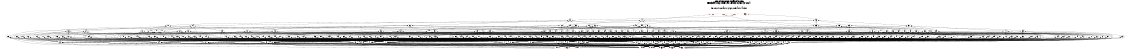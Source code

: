 # Network structure generated by ABC

digraph network {
size = "7.5,10";
center = true;
edge [dir = back];

{
  node [shape = plaintext];
  edge [style = invis];
  LevelTitle1 [label=""];
  LevelTitle2 [label=""];
  Level6 [label = ""];
  Level5 [label = ""];
  Level4 [label = ""];
  Level3 [label = ""];
  Level2 [label = ""];
  Level1 [label = ""];
  Level0 [label = ""];
  LevelTitle1 ->  LevelTitle2 ->  Level6 ->  Level5 ->  Level4 ->  Level3 ->  Level2 ->  Level1 ->  Level0;
}

{
  rank = same;
  LevelTitle1;
  title1 [shape=plaintext,
          fontsize=20,
          fontname = "Times-Roman",
          label="Network structure visualized by ABC\nBenchmark \"top\". Time was Wed Oct 16 16:07:37 2024. "
         ];
}

{
  rank = same;
  LevelTitle2;
  title2 [shape=plaintext,
          fontsize=18,
          fontname = "Times-Roman",
          label="The network contains 273 logic nodes and 0 latches.\n"
         ];
}

{
  rank = same;
  Level6;
  Node9 [label = "o_1_", shape = invtriangle, color = coral, fillcolor = coral];
  Node10 [label = "o_2_", shape = invtriangle, color = coral, fillcolor = coral];
  Node11 [label = "o_0_", shape = invtriangle, color = coral, fillcolor = coral];
  Node12 [label = "o_3_", shape = invtriangle, color = coral, fillcolor = coral];
}

{
  rank = same;
  Level5;
  Node14 [label = "14\n", shape = ellipse];
  Node134 [label = "134\n", shape = ellipse];
  Node198 [label = "198\n", shape = ellipse];
}

{
  rank = same;
  Level4;
  Node15 [label = "15\n", shape = ellipse];
  Node70 [label = "70\n", shape = ellipse];
  Node92 [label = "92\n", shape = ellipse];
  Node115 [label = "115\n", shape = ellipse];
  Node123 [label = "123\n", shape = ellipse];
  Node135 [label = "135\n", shape = ellipse];
  Node156 [label = "156\n", shape = ellipse];
  Node166 [label = "166\n", shape = ellipse];
  Node174 [label = "174\n", shape = ellipse];
  Node180 [label = "180\n", shape = ellipse];
  Node199 [label = "199\n", shape = ellipse];
  Node223 [label = "223\n", shape = ellipse];
  Node240 [label = "240\n", shape = ellipse];
  Node261 [label = "261\n", shape = ellipse];
  Node273 [label = "273\n", shape = ellipse];
}

{
  rank = same;
  Level3;
  Node16 [label = "16\n", shape = ellipse];
  Node35 [label = "35\n", shape = ellipse];
  Node48 [label = "48\n", shape = ellipse];
  Node54 [label = "54\n", shape = ellipse];
  Node64 [label = "64\n", shape = ellipse];
  Node71 [label = "71\n", shape = ellipse];
  Node78 [label = "78\n", shape = ellipse];
  Node82 [label = "82\n", shape = ellipse];
  Node84 [label = "84\n", shape = ellipse];
  Node90 [label = "90\n", shape = ellipse];
  Node93 [label = "93\n", shape = ellipse];
  Node98 [label = "98\n", shape = ellipse];
  Node105 [label = "105\n", shape = ellipse];
  Node110 [label = "110\n", shape = ellipse];
  Node116 [label = "116\n", shape = ellipse];
  Node118 [label = "118\n", shape = ellipse];
  Node124 [label = "124\n", shape = ellipse];
  Node126 [label = "126\n", shape = ellipse];
  Node128 [label = "128\n", shape = ellipse];
  Node136 [label = "136\n", shape = ellipse];
  Node141 [label = "141\n", shape = ellipse];
  Node146 [label = "146\n", shape = ellipse];
  Node151 [label = "151\n", shape = ellipse];
  Node157 [label = "157\n", shape = ellipse];
  Node160 [label = "160\n", shape = ellipse];
  Node162 [label = "162\n", shape = ellipse];
  Node164 [label = "164\n", shape = ellipse];
  Node167 [label = "167\n", shape = ellipse];
  Node169 [label = "169\n", shape = ellipse];
  Node171 [label = "171\n", shape = ellipse];
  Node175 [label = "175\n", shape = ellipse];
  Node176 [label = "176\n", shape = ellipse];
  Node177 [label = "177\n", shape = ellipse];
  Node181 [label = "181\n", shape = ellipse];
  Node185 [label = "185\n", shape = ellipse];
  Node190 [label = "190\n", shape = ellipse];
  Node194 [label = "194\n", shape = ellipse];
  Node200 [label = "200\n", shape = ellipse];
  Node203 [label = "203\n", shape = ellipse];
  Node208 [label = "208\n", shape = ellipse];
  Node213 [label = "213\n", shape = ellipse];
  Node218 [label = "218\n", shape = ellipse];
  Node224 [label = "224\n", shape = ellipse];
  Node227 [label = "227\n", shape = ellipse];
  Node230 [label = "230\n", shape = ellipse];
  Node235 [label = "235\n", shape = ellipse];
  Node241 [label = "241\n", shape = ellipse];
  Node246 [label = "246\n", shape = ellipse];
  Node251 [label = "251\n", shape = ellipse];
  Node256 [label = "256\n", shape = ellipse];
  Node262 [label = "262\n", shape = ellipse];
  Node266 [label = "266\n", shape = ellipse];
  Node268 [label = "268\n", shape = ellipse];
  Node269 [label = "269\n", shape = ellipse];
  Node271 [label = "271\n", shape = ellipse];
  Node274 [label = "274\n", shape = ellipse];
  Node278 [label = "278\n", shape = ellipse];
  Node280 [label = "280\n", shape = ellipse];
  Node282 [label = "282\n", shape = ellipse];
}

{
  rank = same;
  Level2;
  Node17 [label = "17\n", shape = ellipse];
  Node23 [label = "23\n", shape = ellipse];
  Node29 [label = "29\n", shape = ellipse];
  Node31 [label = "31\n", shape = ellipse];
  Node36 [label = "36\n", shape = ellipse];
  Node39 [label = "39\n", shape = ellipse];
  Node43 [label = "43\n", shape = ellipse];
  Node46 [label = "46\n", shape = ellipse];
  Node49 [label = "49\n", shape = ellipse];
  Node50 [label = "50\n", shape = ellipse];
  Node52 [label = "52\n", shape = ellipse];
  Node53 [label = "53\n", shape = ellipse];
  Node55 [label = "55\n", shape = ellipse];
  Node58 [label = "58\n", shape = ellipse];
  Node61 [label = "61\n", shape = ellipse];
  Node62 [label = "62\n", shape = ellipse];
  Node65 [label = "65\n", shape = ellipse];
  Node66 [label = "66\n", shape = ellipse];
  Node68 [label = "68\n", shape = ellipse];
  Node69 [label = "69\n", shape = ellipse];
  Node72 [label = "72\n", shape = ellipse];
  Node75 [label = "75\n", shape = ellipse];
  Node79 [label = "79\n", shape = ellipse];
  Node81 [label = "81\n", shape = ellipse];
  Node83 [label = "83\n", shape = ellipse];
  Node85 [label = "85\n", shape = ellipse];
  Node91 [label = "91\n", shape = ellipse];
  Node94 [label = "94\n", shape = ellipse];
  Node95 [label = "95\n", shape = ellipse];
  Node96 [label = "96\n", shape = ellipse];
  Node97 [label = "97\n", shape = ellipse];
  Node99 [label = "99\n", shape = ellipse];
  Node102 [label = "102\n", shape = ellipse];
  Node103 [label = "103\n", shape = ellipse];
  Node104 [label = "104\n", shape = ellipse];
  Node106 [label = "106\n", shape = ellipse];
  Node107 [label = "107\n", shape = ellipse];
  Node108 [label = "108\n", shape = ellipse];
  Node109 [label = "109\n", shape = ellipse];
  Node111 [label = "111\n", shape = ellipse];
  Node112 [label = "112\n", shape = ellipse];
  Node113 [label = "113\n", shape = ellipse];
  Node114 [label = "114\n", shape = ellipse];
  Node117 [label = "117\n", shape = ellipse];
  Node119 [label = "119\n", shape = ellipse];
  Node120 [label = "120\n", shape = ellipse];
  Node121 [label = "121\n", shape = ellipse];
  Node122 [label = "122\n", shape = ellipse];
  Node125 [label = "125\n", shape = ellipse];
  Node127 [label = "127\n", shape = ellipse];
  Node129 [label = "129\n", shape = ellipse];
  Node130 [label = "130\n", shape = ellipse];
  Node131 [label = "131\n", shape = ellipse];
  Node132 [label = "132\n", shape = ellipse];
  Node133 [label = "133\n", shape = ellipse];
  Node137 [label = "137\n", shape = ellipse];
  Node138 [label = "138\n", shape = ellipse];
  Node139 [label = "139\n", shape = ellipse];
  Node140 [label = "140\n", shape = ellipse];
  Node142 [label = "142\n", shape = ellipse];
  Node143 [label = "143\n", shape = ellipse];
  Node144 [label = "144\n", shape = ellipse];
  Node145 [label = "145\n", shape = ellipse];
  Node147 [label = "147\n", shape = ellipse];
  Node148 [label = "148\n", shape = ellipse];
  Node149 [label = "149\n", shape = ellipse];
  Node150 [label = "150\n", shape = ellipse];
  Node152 [label = "152\n", shape = ellipse];
  Node153 [label = "153\n", shape = ellipse];
  Node154 [label = "154\n", shape = ellipse];
  Node155 [label = "155\n", shape = ellipse];
  Node158 [label = "158\n", shape = ellipse];
  Node159 [label = "159\n", shape = ellipse];
  Node161 [label = "161\n", shape = ellipse];
  Node163 [label = "163\n", shape = ellipse];
  Node165 [label = "165\n", shape = ellipse];
  Node168 [label = "168\n", shape = ellipse];
  Node170 [label = "170\n", shape = ellipse];
  Node172 [label = "172\n", shape = ellipse];
  Node173 [label = "173\n", shape = ellipse];
  Node178 [label = "178\n", shape = ellipse];
  Node179 [label = "179\n", shape = ellipse];
  Node182 [label = "182\n", shape = ellipse];
  Node183 [label = "183\n", shape = ellipse];
  Node184 [label = "184\n", shape = ellipse];
  Node186 [label = "186\n", shape = ellipse];
  Node187 [label = "187\n", shape = ellipse];
  Node188 [label = "188\n", shape = ellipse];
  Node189 [label = "189\n", shape = ellipse];
  Node191 [label = "191\n", shape = ellipse];
  Node192 [label = "192\n", shape = ellipse];
  Node193 [label = "193\n", shape = ellipse];
  Node195 [label = "195\n", shape = ellipse];
  Node196 [label = "196\n", shape = ellipse];
  Node197 [label = "197\n", shape = ellipse];
  Node201 [label = "201\n", shape = ellipse];
  Node202 [label = "202\n", shape = ellipse];
  Node204 [label = "204\n", shape = ellipse];
  Node205 [label = "205\n", shape = ellipse];
  Node206 [label = "206\n", shape = ellipse];
  Node207 [label = "207\n", shape = ellipse];
  Node209 [label = "209\n", shape = ellipse];
  Node210 [label = "210\n", shape = ellipse];
  Node211 [label = "211\n", shape = ellipse];
  Node212 [label = "212\n", shape = ellipse];
  Node214 [label = "214\n", shape = ellipse];
  Node215 [label = "215\n", shape = ellipse];
  Node216 [label = "216\n", shape = ellipse];
  Node217 [label = "217\n", shape = ellipse];
  Node219 [label = "219\n", shape = ellipse];
  Node220 [label = "220\n", shape = ellipse];
  Node221 [label = "221\n", shape = ellipse];
  Node222 [label = "222\n", shape = ellipse];
  Node225 [label = "225\n", shape = ellipse];
  Node226 [label = "226\n", shape = ellipse];
  Node228 [label = "228\n", shape = ellipse];
  Node229 [label = "229\n", shape = ellipse];
  Node231 [label = "231\n", shape = ellipse];
  Node232 [label = "232\n", shape = ellipse];
  Node233 [label = "233\n", shape = ellipse];
  Node234 [label = "234\n", shape = ellipse];
  Node236 [label = "236\n", shape = ellipse];
  Node237 [label = "237\n", shape = ellipse];
  Node238 [label = "238\n", shape = ellipse];
  Node239 [label = "239\n", shape = ellipse];
  Node242 [label = "242\n", shape = ellipse];
  Node243 [label = "243\n", shape = ellipse];
  Node244 [label = "244\n", shape = ellipse];
  Node245 [label = "245\n", shape = ellipse];
  Node247 [label = "247\n", shape = ellipse];
  Node248 [label = "248\n", shape = ellipse];
  Node249 [label = "249\n", shape = ellipse];
  Node250 [label = "250\n", shape = ellipse];
  Node252 [label = "252\n", shape = ellipse];
  Node253 [label = "253\n", shape = ellipse];
  Node254 [label = "254\n", shape = ellipse];
  Node255 [label = "255\n", shape = ellipse];
  Node257 [label = "257\n", shape = ellipse];
  Node258 [label = "258\n", shape = ellipse];
  Node259 [label = "259\n", shape = ellipse];
  Node260 [label = "260\n", shape = ellipse];
  Node263 [label = "263\n", shape = ellipse];
  Node264 [label = "264\n", shape = ellipse];
  Node265 [label = "265\n", shape = ellipse];
  Node267 [label = "267\n", shape = ellipse];
  Node270 [label = "270\n", shape = ellipse];
  Node272 [label = "272\n", shape = ellipse];
  Node275 [label = "275\n", shape = ellipse];
  Node276 [label = "276\n", shape = ellipse];
  Node277 [label = "277\n", shape = ellipse];
  Node279 [label = "279\n", shape = ellipse];
  Node281 [label = "281\n", shape = ellipse];
  Node283 [label = "283\n", shape = ellipse];
  Node284 [label = "284\n", shape = ellipse];
  Node285 [label = "285\n", shape = ellipse];
  Node286 [label = "286\n", shape = ellipse];
}

{
  rank = same;
  Level1;
  Node18 [label = "18\n", shape = ellipse];
  Node19 [label = "19\n", shape = ellipse];
  Node20 [label = "20\n", shape = ellipse];
  Node21 [label = "21\n", shape = ellipse];
  Node22 [label = "22\n", shape = ellipse];
  Node24 [label = "24\n", shape = ellipse];
  Node25 [label = "25\n", shape = ellipse];
  Node26 [label = "26\n", shape = ellipse];
  Node27 [label = "27\n", shape = ellipse];
  Node28 [label = "28\n", shape = ellipse];
  Node30 [label = "30\n", shape = ellipse];
  Node32 [label = "32\n", shape = ellipse];
  Node33 [label = "33\n", shape = ellipse];
  Node34 [label = "34\n", shape = ellipse];
  Node37 [label = "37\n", shape = ellipse];
  Node38 [label = "38\n", shape = ellipse];
  Node40 [label = "40\n", shape = ellipse];
  Node41 [label = "41\n", shape = ellipse];
  Node42 [label = "42\n", shape = ellipse];
  Node44 [label = "44\n", shape = ellipse];
  Node45 [label = "45\n", shape = ellipse];
  Node47 [label = "47\n", shape = ellipse];
  Node51 [label = "51\n", shape = ellipse];
  Node56 [label = "56\n", shape = ellipse];
  Node57 [label = "57\n", shape = ellipse];
  Node59 [label = "59\n", shape = ellipse];
  Node60 [label = "60\n", shape = ellipse];
  Node63 [label = "63\n", shape = ellipse];
  Node67 [label = "67\n", shape = ellipse];
  Node73 [label = "73\n", shape = ellipse];
  Node74 [label = "74\n", shape = ellipse];
  Node76 [label = "76\n", shape = ellipse];
  Node77 [label = "77\n", shape = ellipse];
  Node80 [label = "80\n", shape = ellipse];
  Node86 [label = "86\n", shape = ellipse];
  Node87 [label = "87\n", shape = ellipse];
  Node88 [label = "88\n", shape = ellipse];
  Node89 [label = "89\n", shape = ellipse];
  Node100 [label = "100\n", shape = ellipse];
  Node101 [label = "101\n", shape = ellipse];
}

{
  rank = same;
  Level0;
  Node1 [label = "i_7_", shape = triangle, color = coral, fillcolor = coral];
  Node2 [label = "i_5_", shape = triangle, color = coral, fillcolor = coral];
  Node3 [label = "i_6_", shape = triangle, color = coral, fillcolor = coral];
  Node4 [label = "i_3_", shape = triangle, color = coral, fillcolor = coral];
  Node5 [label = "i_4_", shape = triangle, color = coral, fillcolor = coral];
  Node6 [label = "i_1_", shape = triangle, color = coral, fillcolor = coral];
  Node7 [label = "i_2_", shape = triangle, color = coral, fillcolor = coral];
  Node8 [label = "i_0_", shape = triangle, color = coral, fillcolor = coral];
}

title1 -> title2 [style = invis];
title2 -> Node9 [style = invis];
title2 -> Node10 [style = invis];
title2 -> Node11 [style = invis];
title2 -> Node12 [style = invis];
Node9 -> Node10 [style = invis];
Node10 -> Node11 [style = invis];
Node11 -> Node12 [style = invis];
Node9 -> Node14 [style = solid];
Node10 -> Node133 [style = solid];
Node11 -> Node134 [style = solid];
Node12 -> Node198 [style = solid];
Node14 -> Node15 [style = solid];
Node14 -> Node70 [style = solid];
Node14 -> Node92 [style = solid];
Node14 -> Node115 [style = solid];
Node14 -> Node123 [style = solid];
Node15 -> Node16 [style = solid];
Node15 -> Node35 [style = solid];
Node15 -> Node48 [style = solid];
Node15 -> Node54 [style = solid];
Node15 -> Node64 [style = solid];
Node16 -> Node17 [style = solid];
Node16 -> Node23 [style = solid];
Node16 -> Node29 [style = solid];
Node16 -> Node31 [style = solid];
Node17 -> Node18 [style = solid];
Node17 -> Node19 [style = solid];
Node17 -> Node20 [style = solid];
Node17 -> Node21 [style = solid];
Node17 -> Node22 [style = solid];
Node18 -> Node6 [style = solid];
Node18 -> Node7 [style = solid];
Node18 -> Node8 [style = solid];
Node19 -> Node1 [style = solid];
Node19 -> Node2 [style = solid];
Node19 -> Node3 [style = solid];
Node19 -> Node4 [style = solid];
Node19 -> Node5 [style = solid];
Node20 -> Node6 [style = solid];
Node20 -> Node7 [style = solid];
Node20 -> Node8 [style = solid];
Node21 -> Node1 [style = solid];
Node21 -> Node2 [style = solid];
Node21 -> Node3 [style = solid];
Node21 -> Node4 [style = solid];
Node21 -> Node5 [style = solid];
Node22 -> Node1 [style = solid];
Node22 -> Node2 [style = solid];
Node22 -> Node3 [style = solid];
Node22 -> Node4 [style = solid];
Node22 -> Node5 [style = solid];
Node23 -> Node24 [style = solid];
Node23 -> Node25 [style = solid];
Node23 -> Node26 [style = solid];
Node23 -> Node27 [style = solid];
Node23 -> Node28 [style = solid];
Node24 -> Node1 [style = solid];
Node24 -> Node2 [style = solid];
Node24 -> Node3 [style = solid];
Node24 -> Node4 [style = solid];
Node24 -> Node5 [style = solid];
Node25 -> Node6 [style = solid];
Node25 -> Node7 [style = solid];
Node25 -> Node8 [style = solid];
Node26 -> Node1 [style = solid];
Node26 -> Node2 [style = solid];
Node26 -> Node3 [style = solid];
Node26 -> Node4 [style = solid];
Node26 -> Node5 [style = solid];
Node27 -> Node6 [style = solid];
Node27 -> Node7 [style = solid];
Node27 -> Node8 [style = solid];
Node28 -> Node1 [style = solid];
Node28 -> Node2 [style = solid];
Node28 -> Node3 [style = solid];
Node28 -> Node4 [style = solid];
Node28 -> Node5 [style = solid];
Node29 -> Node26 [style = solid];
Node29 -> Node28 [style = solid];
Node29 -> Node30 [style = solid];
Node30 -> Node6 [style = solid];
Node30 -> Node7 [style = solid];
Node30 -> Node8 [style = solid];
Node31 -> Node24 [style = solid];
Node31 -> Node32 [style = solid];
Node31 -> Node33 [style = solid];
Node31 -> Node34 [style = solid];
Node32 -> Node6 [style = solid];
Node32 -> Node7 [style = solid];
Node32 -> Node8 [style = solid];
Node33 -> Node1 [style = solid];
Node33 -> Node2 [style = solid];
Node33 -> Node3 [style = solid];
Node33 -> Node4 [style = solid];
Node33 -> Node5 [style = solid];
Node34 -> Node6 [style = solid];
Node34 -> Node7 [style = solid];
Node34 -> Node8 [style = solid];
Node35 -> Node36 [style = solid];
Node35 -> Node39 [style = solid];
Node35 -> Node43 [style = solid];
Node35 -> Node46 [style = solid];
Node36 -> Node34 [style = solid];
Node36 -> Node37 [style = solid];
Node36 -> Node38 [style = solid];
Node37 -> Node1 [style = solid];
Node37 -> Node2 [style = solid];
Node37 -> Node3 [style = solid];
Node37 -> Node4 [style = solid];
Node37 -> Node5 [style = solid];
Node38 -> Node1 [style = solid];
Node38 -> Node2 [style = solid];
Node38 -> Node3 [style = solid];
Node38 -> Node4 [style = solid];
Node38 -> Node5 [style = solid];
Node39 -> Node30 [style = solid];
Node39 -> Node40 [style = solid];
Node39 -> Node41 [style = solid];
Node39 -> Node42 [style = solid];
Node40 -> Node6 [style = solid];
Node40 -> Node7 [style = solid];
Node40 -> Node8 [style = solid];
Node41 -> Node1 [style = solid];
Node41 -> Node2 [style = solid];
Node41 -> Node3 [style = solid];
Node41 -> Node4 [style = solid];
Node41 -> Node5 [style = solid];
Node42 -> Node1 [style = solid];
Node42 -> Node2 [style = solid];
Node42 -> Node3 [style = solid];
Node42 -> Node4 [style = solid];
Node42 -> Node5 [style = solid];
Node43 -> Node18 [style = solid];
Node43 -> Node44 [style = solid];
Node43 -> Node45 [style = solid];
Node44 -> Node1 [style = solid];
Node44 -> Node2 [style = solid];
Node44 -> Node3 [style = solid];
Node44 -> Node4 [style = solid];
Node44 -> Node5 [style = solid];
Node45 -> Node1 [style = solid];
Node45 -> Node2 [style = solid];
Node45 -> Node3 [style = solid];
Node45 -> Node4 [style = solid];
Node45 -> Node5 [style = solid];
Node46 -> Node20 [style = solid];
Node46 -> Node40 [style = solid];
Node46 -> Node42 [style = solid];
Node46 -> Node47 [style = solid];
Node47 -> Node1 [style = solid];
Node47 -> Node2 [style = solid];
Node47 -> Node3 [style = solid];
Node47 -> Node4 [style = solid];
Node47 -> Node5 [style = solid];
Node48 -> Node49 [style = solid];
Node48 -> Node50 [style = solid];
Node48 -> Node52 [style = solid];
Node48 -> Node53 [style = solid];
Node49 -> Node26 [style = solid];
Node49 -> Node28 [style = solid];
Node49 -> Node40 [style = solid];
Node50 -> Node24 [style = solid];
Node50 -> Node32 [style = solid];
Node50 -> Node34 [style = solid];
Node50 -> Node51 [style = solid];
Node51 -> Node1 [style = solid];
Node51 -> Node2 [style = solid];
Node51 -> Node3 [style = solid];
Node51 -> Node4 [style = solid];
Node51 -> Node5 [style = solid];
Node52 -> Node32 [style = solid];
Node52 -> Node37 [style = solid];
Node52 -> Node38 [style = solid];
Node53 -> Node30 [style = solid];
Node53 -> Node34 [style = solid];
Node53 -> Node41 [style = solid];
Node53 -> Node51 [style = solid];
Node54 -> Node55 [style = solid];
Node54 -> Node58 [style = solid];
Node54 -> Node61 [style = solid];
Node54 -> Node62 [style = solid];
Node55 -> Node25 [style = solid];
Node55 -> Node56 [style = solid];
Node55 -> Node57 [style = solid];
Node56 -> Node1 [style = solid];
Node56 -> Node2 [style = solid];
Node56 -> Node3 [style = solid];
Node56 -> Node4 [style = solid];
Node56 -> Node5 [style = solid];
Node57 -> Node1 [style = solid];
Node57 -> Node2 [style = solid];
Node57 -> Node3 [style = solid];
Node57 -> Node4 [style = solid];
Node57 -> Node5 [style = solid];
Node58 -> Node18 [style = solid];
Node58 -> Node27 [style = solid];
Node58 -> Node59 [style = solid];
Node58 -> Node60 [style = solid];
Node59 -> Node1 [style = solid];
Node59 -> Node2 [style = solid];
Node59 -> Node3 [style = solid];
Node59 -> Node4 [style = solid];
Node59 -> Node5 [style = solid];
Node60 -> Node1 [style = solid];
Node60 -> Node2 [style = solid];
Node60 -> Node3 [style = solid];
Node60 -> Node4 [style = solid];
Node60 -> Node5 [style = solid];
Node61 -> Node19 [style = solid];
Node61 -> Node22 [style = solid];
Node61 -> Node25 [style = solid];
Node61 -> Node27 [style = solid];
Node62 -> Node18 [style = solid];
Node62 -> Node27 [style = solid];
Node62 -> Node60 [style = solid];
Node62 -> Node63 [style = solid];
Node63 -> Node1 [style = solid];
Node63 -> Node2 [style = solid];
Node63 -> Node3 [style = solid];
Node63 -> Node4 [style = solid];
Node63 -> Node5 [style = solid];
Node64 -> Node65 [style = solid];
Node64 -> Node66 [style = solid];
Node64 -> Node68 [style = solid];
Node64 -> Node69 [style = solid];
Node65 -> Node27 [style = solid];
Node65 -> Node44 [style = solid];
Node65 -> Node45 [style = solid];
Node66 -> Node20 [style = solid];
Node66 -> Node25 [style = solid];
Node66 -> Node47 [style = solid];
Node66 -> Node67 [style = solid];
Node67 -> Node1 [style = solid];
Node67 -> Node2 [style = solid];
Node67 -> Node3 [style = solid];
Node67 -> Node4 [style = solid];
Node67 -> Node5 [style = solid];
Node68 -> Node20 [style = solid];
Node68 -> Node56 [style = solid];
Node68 -> Node57 [style = solid];
Node69 -> Node18 [style = solid];
Node69 -> Node25 [style = solid];
Node69 -> Node59 [style = solid];
Node69 -> Node67 [style = solid];
Node70 -> Node71 [style = solid];
Node70 -> Node78 [style = solid];
Node70 -> Node82 [style = solid];
Node70 -> Node84 [style = solid];
Node70 -> Node90 [style = solid];
Node71 -> Node72 [style = solid];
Node71 -> Node75 [style = solid];
Node71 -> Node30 [style = solid];
Node71 -> Node76 [style = solid];
Node71 -> Node77 [style = solid];
Node72 -> Node25 [style = solid];
Node72 -> Node27 [style = solid];
Node72 -> Node73 [style = solid];
Node72 -> Node74 [style = solid];
Node73 -> Node1 [style = solid];
Node73 -> Node2 [style = solid];
Node73 -> Node3 [style = solid];
Node73 -> Node4 [style = solid];
Node73 -> Node5 [style = solid];
Node74 -> Node1 [style = solid];
Node74 -> Node2 [style = solid];
Node74 -> Node3 [style = solid];
Node74 -> Node4 [style = solid];
Node74 -> Node5 [style = solid];
Node75 -> Node18 [style = solid];
Node75 -> Node20 [style = solid];
Node75 -> Node26 [style = solid];
Node75 -> Node51 [style = solid];
Node76 -> Node1 [style = solid];
Node76 -> Node2 [style = solid];
Node76 -> Node3 [style = solid];
Node76 -> Node4 [style = solid];
Node76 -> Node5 [style = solid];
Node77 -> Node1 [style = solid];
Node77 -> Node2 [style = solid];
Node77 -> Node3 [style = solid];
Node77 -> Node4 [style = solid];
Node77 -> Node5 [style = solid];
Node78 -> Node79 [style = solid];
Node78 -> Node81 [style = solid];
Node79 -> Node25 [style = solid];
Node79 -> Node27 [style = solid];
Node79 -> Node77 [style = solid];
Node79 -> Node80 [style = solid];
Node80 -> Node1 [style = solid];
Node80 -> Node2 [style = solid];
Node80 -> Node3 [style = solid];
Node80 -> Node4 [style = solid];
Node80 -> Node5 [style = solid];
Node81 -> Node18 [style = solid];
Node81 -> Node20 [style = solid];
Node81 -> Node33 [style = solid];
Node81 -> Node76 [style = solid];
Node82 -> Node83 [style = solid];
Node82 -> Node18 [style = solid];
Node82 -> Node20 [style = solid];
Node82 -> Node24 [style = solid];
Node82 -> Node28 [style = solid];
Node83 -> Node25 [style = solid];
Node83 -> Node27 [style = solid];
Node83 -> Node33 [style = solid];
Node83 -> Node76 [style = solid];
Node84 -> Node85 [style = solid];
Node84 -> Node18 [style = solid];
Node84 -> Node20 [style = solid];
Node84 -> Node88 [style = solid];
Node84 -> Node89 [style = solid];
Node85 -> Node25 [style = solid];
Node85 -> Node27 [style = solid];
Node85 -> Node86 [style = solid];
Node85 -> Node87 [style = solid];
Node86 -> Node1 [style = solid];
Node86 -> Node2 [style = solid];
Node86 -> Node3 [style = solid];
Node86 -> Node4 [style = solid];
Node86 -> Node5 [style = solid];
Node87 -> Node1 [style = solid];
Node87 -> Node2 [style = solid];
Node87 -> Node3 [style = solid];
Node87 -> Node4 [style = solid];
Node87 -> Node5 [style = solid];
Node88 -> Node1 [style = solid];
Node88 -> Node2 [style = solid];
Node88 -> Node3 [style = solid];
Node88 -> Node4 [style = solid];
Node88 -> Node5 [style = solid];
Node89 -> Node1 [style = solid];
Node89 -> Node2 [style = solid];
Node89 -> Node3 [style = solid];
Node89 -> Node4 [style = solid];
Node89 -> Node5 [style = solid];
Node90 -> Node91 [style = solid];
Node90 -> Node18 [style = solid];
Node90 -> Node20 [style = solid];
Node90 -> Node77 [style = solid];
Node90 -> Node80 [style = solid];
Node91 -> Node25 [style = solid];
Node91 -> Node27 [style = solid];
Node91 -> Node88 [style = solid];
Node91 -> Node89 [style = solid];
Node92 -> Node93 [style = solid];
Node92 -> Node98 [style = solid];
Node92 -> Node105 [style = solid];
Node92 -> Node110 [style = solid];
Node93 -> Node94 [style = solid];
Node93 -> Node95 [style = solid];
Node93 -> Node96 [style = solid];
Node93 -> Node97 [style = solid];
Node94 -> Node20 [style = solid];
Node94 -> Node37 [style = solid];
Node94 -> Node38 [style = solid];
Node95 -> Node18 [style = solid];
Node95 -> Node25 [style = solid];
Node95 -> Node41 [style = solid];
Node95 -> Node51 [style = solid];
Node96 -> Node25 [style = solid];
Node96 -> Node37 [style = solid];
Node96 -> Node38 [style = solid];
Node97 -> Node18 [style = solid];
Node97 -> Node27 [style = solid];
Node97 -> Node41 [style = solid];
Node97 -> Node42 [style = solid];
Node98 -> Node99 [style = solid];
Node98 -> Node102 [style = solid];
Node98 -> Node103 [style = solid];
Node98 -> Node104 [style = solid];
Node99 -> Node30 [style = solid];
Node99 -> Node32 [style = solid];
Node99 -> Node100 [style = solid];
Node99 -> Node101 [style = solid];
Node100 -> Node1 [style = solid];
Node100 -> Node2 [style = solid];
Node100 -> Node3 [style = solid];
Node100 -> Node4 [style = solid];
Node100 -> Node5 [style = solid];
Node101 -> Node1 [style = solid];
Node101 -> Node2 [style = solid];
Node101 -> Node3 [style = solid];
Node101 -> Node4 [style = solid];
Node101 -> Node5 [style = solid];
Node102 -> Node30 [style = solid];
Node102 -> Node32 [style = solid];
Node102 -> Node73 [style = solid];
Node102 -> Node74 [style = solid];
Node103 -> Node34 [style = solid];
Node103 -> Node40 [style = solid];
Node103 -> Node100 [style = solid];
Node103 -> Node101 [style = solid];
Node104 -> Node34 [style = solid];
Node104 -> Node40 [style = solid];
Node104 -> Node73 [style = solid];
Node104 -> Node74 [style = solid];
Node105 -> Node106 [style = solid];
Node105 -> Node107 [style = solid];
Node105 -> Node108 [style = solid];
Node105 -> Node109 [style = solid];
Node106 -> Node32 [style = solid];
Node106 -> Node33 [style = solid];
Node106 -> Node34 [style = solid];
Node106 -> Node80 [style = solid];
Node107 -> Node32 [style = solid];
Node107 -> Node40 [style = solid];
Node107 -> Node80 [style = solid];
Node107 -> Node88 [style = solid];
Node108 -> Node18 [style = solid];
Node108 -> Node20 [style = solid];
Node108 -> Node86 [style = solid];
Node108 -> Node87 [style = solid];
Node109 -> Node40 [style = solid];
Node109 -> Node76 [style = solid];
Node109 -> Node77 [style = solid];
Node110 -> Node111 [style = solid];
Node110 -> Node112 [style = solid];
Node110 -> Node113 [style = solid];
Node110 -> Node114 [style = solid];
Node111 -> Node32 [style = solid];
Node111 -> Node86 [style = solid];
Node111 -> Node89 [style = solid];
Node112 -> Node27 [style = solid];
Node112 -> Node30 [style = solid];
Node112 -> Node42 [style = solid];
Node112 -> Node87 [style = solid];
Node113 -> Node34 [style = solid];
Node113 -> Node86 [style = solid];
Node113 -> Node89 [style = solid];
Node114 -> Node30 [style = solid];
Node114 -> Node40 [style = solid];
Node114 -> Node87 [style = solid];
Node114 -> Node88 [style = solid];
Node115 -> Node116 [style = solid];
Node115 -> Node118 [style = solid];
Node115 -> Node120 [style = solid];
Node115 -> Node121 [style = solid];
Node115 -> Node122 [style = solid];
Node116 -> Node117 [style = solid];
Node116 -> Node34 [style = solid];
Node116 -> Node40 [style = solid];
Node116 -> Node44 [style = solid];
Node116 -> Node67 [style = solid];
Node117 -> Node34 [style = solid];
Node117 -> Node40 [style = solid];
Node117 -> Node45 [style = solid];
Node117 -> Node47 [style = solid];
Node118 -> Node119 [style = solid];
Node118 -> Node18 [style = solid];
Node118 -> Node20 [style = solid];
Node118 -> Node73 [style = solid];
Node118 -> Node74 [style = solid];
Node119 -> Node21 [style = solid];
Node119 -> Node25 [style = solid];
Node119 -> Node27 [style = solid];
Node119 -> Node63 [style = solid];
Node120 -> Node30 [style = solid];
Node120 -> Node32 [style = solid];
Node120 -> Node44 [style = solid];
Node120 -> Node67 [style = solid];
Node121 -> Node30 [style = solid];
Node121 -> Node32 [style = solid];
Node121 -> Node45 [style = solid];
Node121 -> Node47 [style = solid];
Node122 -> Node100 [style = solid];
Node122 -> Node101 [style = solid];
Node122 -> Node6 [style = solid];
Node122 -> Node7 [style = solid];
Node122 -> Node8 [style = solid];
Node123 -> Node124 [style = solid];
Node123 -> Node126 [style = solid];
Node123 -> Node128 [style = solid];
Node123 -> Node131 [style = solid];
Node123 -> Node132 [style = solid];
Node124 -> Node125 [style = solid];
Node124 -> Node21 [style = solid];
Node124 -> Node34 [style = solid];
Node124 -> Node40 [style = solid];
Node124 -> Node63 [style = solid];
Node125 -> Node19 [style = solid];
Node125 -> Node22 [style = solid];
Node125 -> Node34 [style = solid];
Node125 -> Node40 [style = solid];
Node126 -> Node127 [style = solid];
Node126 -> Node30 [style = solid];
Node126 -> Node32 [style = solid];
Node126 -> Node57 [style = solid];
Node126 -> Node59 [style = solid];
Node127 -> Node30 [style = solid];
Node127 -> Node32 [style = solid];
Node127 -> Node56 [style = solid];
Node127 -> Node60 [style = solid];
Node128 -> Node129 [style = solid];
Node128 -> Node130 [style = solid];
Node129 -> Node34 [style = solid];
Node129 -> Node40 [style = solid];
Node129 -> Node56 [style = solid];
Node129 -> Node60 [style = solid];
Node130 -> Node34 [style = solid];
Node130 -> Node40 [style = solid];
Node130 -> Node57 [style = solid];
Node130 -> Node59 [style = solid];
Node131 -> Node21 [style = solid];
Node131 -> Node30 [style = solid];
Node131 -> Node32 [style = solid];
Node131 -> Node63 [style = solid];
Node132 -> Node19 [style = solid];
Node132 -> Node22 [style = solid];
Node132 -> Node30 [style = solid];
Node132 -> Node32 [style = solid];
Node133 -> Node40 [style = solid];
Node133 -> Node100 [style = solid];
Node134 -> Node135 [style = solid];
Node134 -> Node156 [style = solid];
Node134 -> Node166 [style = solid];
Node134 -> Node174 [style = solid];
Node134 -> Node180 [style = solid];
Node135 -> Node136 [style = solid];
Node135 -> Node141 [style = solid];
Node135 -> Node146 [style = solid];
Node135 -> Node151 [style = solid];
Node136 -> Node137 [style = solid];
Node136 -> Node138 [style = solid];
Node136 -> Node139 [style = solid];
Node136 -> Node140 [style = solid];
Node137 -> Node30 [style = solid];
Node137 -> Node40 [style = solid];
Node137 -> Node47 [style = solid];
Node137 -> Node67 [style = solid];
Node138 -> Node25 [style = solid];
Node138 -> Node27 [style = solid];
Node138 -> Node100 [style = solid];
Node138 -> Node101 [style = solid];
Node139 -> Node34 [style = solid];
Node139 -> Node40 [style = solid];
Node139 -> Node56 [style = solid];
Node139 -> Node60 [style = solid];
Node140 -> Node32 [style = solid];
Node140 -> Node40 [style = solid];
Node140 -> Node57 [style = solid];
Node140 -> Node60 [style = solid];
Node141 -> Node142 [style = solid];
Node141 -> Node143 [style = solid];
Node141 -> Node144 [style = solid];
Node141 -> Node145 [style = solid];
Node142 -> Node20 [style = solid];
Node142 -> Node25 [style = solid];
Node142 -> Node59 [style = solid];
Node142 -> Node60 [style = solid];
Node143 -> Node20 [style = solid];
Node143 -> Node27 [style = solid];
Node143 -> Node44 [style = solid];
Node143 -> Node47 [style = solid];
Node144 -> Node18 [style = solid];
Node144 -> Node25 [style = solid];
Node144 -> Node73 [style = solid];
Node144 -> Node100 [style = solid];
Node145 -> Node19 [style = solid];
Node145 -> Node20 [style = solid];
Node145 -> Node25 [style = solid];
Node145 -> Node63 [style = solid];
Node146 -> Node147 [style = solid];
Node146 -> Node148 [style = solid];
Node146 -> Node149 [style = solid];
Node146 -> Node150 [style = solid];
Node147 -> Node20 [style = solid];
Node147 -> Node26 [style = solid];
Node147 -> Node28 [style = solid];
Node148 -> Node18 [style = solid];
Node148 -> Node24 [style = solid];
Node148 -> Node27 [style = solid];
Node148 -> Node80 [style = solid];
Node149 -> Node25 [style = solid];
Node149 -> Node32 [style = solid];
Node149 -> Node42 [style = solid];
Node149 -> Node87 [style = solid];
Node150 -> Node20 [style = solid];
Node150 -> Node24 [style = solid];
Node150 -> Node27 [style = solid];
Node150 -> Node41 [style = solid];
Node151 -> Node152 [style = solid];
Node151 -> Node153 [style = solid];
Node151 -> Node154 [style = solid];
Node151 -> Node155 [style = solid];
Node152 -> Node21 [style = solid];
Node152 -> Node34 [style = solid];
Node152 -> Node40 [style = solid];
Node152 -> Node63 [style = solid];
Node153 -> Node22 [style = solid];
Node153 -> Node32 [style = solid];
Node153 -> Node40 [style = solid];
Node153 -> Node63 [style = solid];
Node154 -> Node20 [style = solid];
Node154 -> Node30 [style = solid];
Node154 -> Node76 [style = solid];
Node154 -> Node100 [style = solid];
Node155 -> Node32 [style = solid];
Node155 -> Node73 [style = solid];
Node155 -> Node101 [style = solid];
Node156 -> Node157 [style = solid];
Node156 -> Node160 [style = solid];
Node156 -> Node162 [style = solid];
Node156 -> Node164 [style = solid];
Node156 -> Node23 [style = solid];
Node157 -> Node17 [style = solid];
Node157 -> Node158 [style = solid];
Node157 -> Node159 [style = solid];
Node158 -> Node34 [style = solid];
Node158 -> Node40 [style = solid];
Node158 -> Node73 [style = solid];
Node158 -> Node74 [style = solid];
Node159 -> Node34 [style = solid];
Node159 -> Node40 [style = solid];
Node159 -> Node100 [style = solid];
Node159 -> Node101 [style = solid];
Node160 -> Node161 [style = solid];
Node160 -> Node24 [style = solid];
Node160 -> Node30 [style = solid];
Node160 -> Node40 [style = solid];
Node160 -> Node51 [style = solid];
Node161 -> Node32 [style = solid];
Node161 -> Node38 [style = solid];
Node161 -> Node40 [style = solid];
Node161 -> Node42 [style = solid];
Node162 -> Node163 [style = solid];
Node162 -> Node18 [style = solid];
Node162 -> Node20 [style = solid];
Node162 -> Node45 [style = solid];
Node162 -> Node47 [style = solid];
Node163 -> Node34 [style = solid];
Node163 -> Node37 [style = solid];
Node163 -> Node40 [style = solid];
Node163 -> Node42 [style = solid];
Node164 -> Node165 [style = solid];
Node164 -> Node30 [style = solid];
Node164 -> Node33 [style = solid];
Node164 -> Node40 [style = solid];
Node164 -> Node80 [style = solid];
Node165 -> Node30 [style = solid];
Node165 -> Node34 [style = solid];
Node165 -> Node87 [style = solid];
Node165 -> Node89 [style = solid];
Node166 -> Node167 [style = solid];
Node166 -> Node169 [style = solid];
Node166 -> Node171 [style = solid];
Node166 -> Node172 [style = solid];
Node166 -> Node173 [style = solid];
Node167 -> Node168 [style = solid];
Node167 -> Node34 [style = solid];
Node167 -> Node40 [style = solid];
Node167 -> Node86 [style = solid];
Node167 -> Node87 [style = solid];
Node168 -> Node32 [style = solid];
Node168 -> Node34 [style = solid];
Node168 -> Node80 [style = solid];
Node168 -> Node89 [style = solid];
Node169 -> Node170 [style = solid];
Node169 -> Node19 [style = solid];
Node169 -> Node30 [style = solid];
Node169 -> Node40 [style = solid];
Node169 -> Node63 [style = solid];
Node170 -> Node30 [style = solid];
Node170 -> Node40 [style = solid];
Node170 -> Node59 [style = solid];
Node170 -> Node60 [style = solid];
Node171 -> Node94 [style = solid];
Node171 -> Node18 [style = solid];
Node171 -> Node32 [style = solid];
Node171 -> Node41 [style = solid];
Node171 -> Node100 [style = solid];
Node172 -> Node30 [style = solid];
Node172 -> Node32 [style = solid];
Node172 -> Node88 [style = solid];
Node172 -> Node89 [style = solid];
Node173 -> Node27 [style = solid];
Node173 -> Node32 [style = solid];
Node173 -> Node41 [style = solid];
Node173 -> Node86 [style = solid];
Node174 -> Node175 [style = solid];
Node174 -> Node176 [style = solid];
Node174 -> Node177 [style = solid];
Node174 -> Node178 [style = solid];
Node174 -> Node179 [style = solid];
Node175 -> Node75 [style = solid];
Node175 -> Node30 [style = solid];
Node175 -> Node76 [style = solid];
Node175 -> Node77 [style = solid];
Node176 -> Node79 [style = solid];
Node176 -> Node18 [style = solid];
Node176 -> Node27 [style = solid];
Node176 -> Node28 [style = solid];
Node176 -> Node76 [style = solid];
Node177 -> Node81 [style = solid];
Node177 -> Node18 [style = solid];
Node177 -> Node27 [style = solid];
Node177 -> Node77 [style = solid];
Node177 -> Node88 [style = solid];
Node178 -> Node25 [style = solid];
Node178 -> Node86 [style = solid];
Node178 -> Node89 [style = solid];
Node179 -> Node18 [style = solid];
Node179 -> Node34 [style = solid];
Node179 -> Node80 [style = solid];
Node179 -> Node88 [style = solid];
Node180 -> Node181 [style = solid];
Node180 -> Node185 [style = solid];
Node180 -> Node190 [style = solid];
Node180 -> Node194 [style = solid];
Node181 -> Node29 [style = solid];
Node181 -> Node182 [style = solid];
Node181 -> Node183 [style = solid];
Node181 -> Node184 [style = solid];
Node182 -> Node20 [style = solid];
Node182 -> Node24 [style = solid];
Node182 -> Node32 [style = solid];
Node182 -> Node88 [style = solid];
Node183 -> Node18 [style = solid];
Node183 -> Node40 [style = solid];
Node183 -> Node42 [style = solid];
Node183 -> Node45 [style = solid];
Node184 -> Node24 [style = solid];
Node184 -> Node30 [style = solid];
Node184 -> Node34 [style = solid];
Node184 -> Node41 [style = solid];
Node185 -> Node186 [style = solid];
Node185 -> Node187 [style = solid];
Node185 -> Node188 [style = solid];
Node185 -> Node189 [style = solid];
Node186 -> Node27 [style = solid];
Node186 -> Node86 [style = solid];
Node186 -> Node89 [style = solid];
Node187 -> Node25 [style = solid];
Node187 -> Node30 [style = solid];
Node187 -> Node86 [style = solid];
Node187 -> Node87 [style = solid];
Node188 -> Node18 [style = solid];
Node188 -> Node86 [style = solid];
Node188 -> Node89 [style = solid];
Node189 -> Node18 [style = solid];
Node189 -> Node20 [style = solid];
Node189 -> Node77 [style = solid];
Node189 -> Node80 [style = solid];
Node190 -> Node121 [style = solid];
Node190 -> Node191 [style = solid];
Node190 -> Node192 [style = solid];
Node190 -> Node193 [style = solid];
Node191 -> Node20 [style = solid];
Node191 -> Node25 [style = solid];
Node191 -> Node74 [style = solid];
Node191 -> Node100 [style = solid];
Node192 -> Node19 [style = solid];
Node192 -> Node27 [style = solid];
Node192 -> Node59 [style = solid];
Node193 -> Node30 [style = solid];
Node193 -> Node34 [style = solid];
Node193 -> Node44 [style = solid];
Node193 -> Node47 [style = solid];
Node194 -> Node68 [style = solid];
Node194 -> Node195 [style = solid];
Node194 -> Node196 [style = solid];
Node194 -> Node197 [style = solid];
Node195 -> Node25 [style = solid];
Node195 -> Node27 [style = solid];
Node195 -> Node45 [style = solid];
Node195 -> Node47 [style = solid];
Node196 -> Node18 [style = solid];
Node196 -> Node20 [style = solid];
Node196 -> Node44 [style = solid];
Node196 -> Node67 [style = solid];
Node197 -> Node18 [style = solid];
Node197 -> Node27 [style = solid];
Node197 -> Node44 [style = solid];
Node197 -> Node59 [style = solid];
Node198 -> Node199 [style = solid];
Node198 -> Node223 [style = solid];
Node198 -> Node240 [style = solid];
Node198 -> Node261 [style = solid];
Node198 -> Node273 [style = solid];
Node199 -> Node200 [style = solid];
Node199 -> Node203 [style = solid];
Node199 -> Node208 [style = solid];
Node199 -> Node213 [style = solid];
Node199 -> Node218 [style = solid];
Node200 -> Node158 [style = solid];
Node200 -> Node159 [style = solid];
Node200 -> Node201 [style = solid];
Node200 -> Node202 [style = solid];
Node201 -> Node19 [style = solid];
Node201 -> Node22 [style = solid];
Node201 -> Node25 [style = solid];
Node201 -> Node27 [style = solid];
Node202 -> Node18 [style = solid];
Node202 -> Node20 [style = solid];
Node202 -> Node21 [style = solid];
Node202 -> Node63 [style = solid];
Node203 -> Node204 [style = solid];
Node203 -> Node205 [style = solid];
Node203 -> Node206 [style = solid];
Node203 -> Node207 [style = solid];
Node204 -> Node32 [style = solid];
Node204 -> Node34 [style = solid];
Node204 -> Node44 [style = solid];
Node204 -> Node59 [style = solid];
Node205 -> Node34 [style = solid];
Node205 -> Node40 [style = solid];
Node205 -> Node45 [style = solid];
Node205 -> Node47 [style = solid];
Node206 -> Node19 [style = solid];
Node206 -> Node32 [style = solid];
Node206 -> Node34 [style = solid];
Node206 -> Node59 [style = solid];
Node207 -> Node30 [style = solid];
Node207 -> Node56 [style = solid];
Node207 -> Node57 [style = solid];
Node208 -> Node209 [style = solid];
Node208 -> Node210 [style = solid];
Node208 -> Node211 [style = solid];
Node208 -> Node212 [style = solid];
Node209 -> Node20 [style = solid];
Node209 -> Node73 [style = solid];
Node209 -> Node101 [style = solid];
Node210 -> Node18 [style = solid];
Node210 -> Node21 [style = solid];
Node210 -> Node27 [style = solid];
Node210 -> Node74 [style = solid];
Node211 -> Node30 [style = solid];
Node211 -> Node32 [style = solid];
Node211 -> Node44 [style = solid];
Node211 -> Node67 [style = solid];
Node212 -> Node27 [style = solid];
Node212 -> Node32 [style = solid];
Node212 -> Node45 [style = solid];
Node212 -> Node74 [style = solid];
Node213 -> Node214 [style = solid];
Node213 -> Node215 [style = solid];
Node213 -> Node216 [style = solid];
Node213 -> Node217 [style = solid];
Node214 -> Node25 [style = solid];
Node214 -> Node26 [style = solid];
Node214 -> Node28 [style = solid];
Node215 -> Node18 [style = solid];
Node215 -> Node27 [style = solid];
Node215 -> Node33 [style = solid];
Node215 -> Node51 [style = solid];
Node216 -> Node18 [style = solid];
Node216 -> Node20 [style = solid];
Node216 -> Node37 [style = solid];
Node216 -> Node42 [style = solid];
Node217 -> Node18 [style = solid];
Node217 -> Node27 [style = solid];
Node217 -> Node38 [style = solid];
Node217 -> Node51 [style = solid];
Node218 -> Node219 [style = solid];
Node218 -> Node220 [style = solid];
Node218 -> Node221 [style = solid];
Node218 -> Node222 [style = solid];
Node219 -> Node19 [style = solid];
Node219 -> Node30 [style = solid];
Node219 -> Node34 [style = solid];
Node219 -> Node74 [style = solid];
Node220 -> Node21 [style = solid];
Node220 -> Node22 [style = solid];
Node220 -> Node30 [style = solid];
Node221 -> Node25 [style = solid];
Node221 -> Node76 [style = solid];
Node221 -> Node77 [style = solid];
Node222 -> Node18 [style = solid];
Node222 -> Node25 [style = solid];
Node222 -> Node33 [style = solid];
Node222 -> Node88 [style = solid];
Node223 -> Node224 [style = solid];
Node223 -> Node227 [style = solid];
Node223 -> Node230 [style = solid];
Node223 -> Node235 [style = solid];
Node224 -> Node138 [style = solid];
Node224 -> Node144 [style = solid];
Node224 -> Node225 [style = solid];
Node224 -> Node226 [style = solid];
Node225 -> Node25 [style = solid];
Node225 -> Node60 [style = solid];
Node225 -> Node63 [style = solid];
Node226 -> Node32 [style = solid];
Node226 -> Node40 [style = solid];
Node226 -> Node60 [style = solid];
Node226 -> Node67 [style = solid];
Node227 -> Node161 [style = solid];
Node227 -> Node163 [style = solid];
Node227 -> Node228 [style = solid];
Node227 -> Node229 [style = solid];
Node228 -> Node33 [style = solid];
Node228 -> Node40 [style = solid];
Node228 -> Node51 [style = solid];
Node229 -> Node18 [style = solid];
Node229 -> Node22 [style = solid];
Node229 -> Node27 [style = solid];
Node229 -> Node56 [style = solid];
Node230 -> Node231 [style = solid];
Node230 -> Node232 [style = solid];
Node230 -> Node233 [style = solid];
Node230 -> Node234 [style = solid];
Node231 -> Node25 [style = solid];
Node231 -> Node33 [style = solid];
Node231 -> Node34 [style = solid];
Node231 -> Node42 [style = solid];
Node232 -> Node30 [style = solid];
Node232 -> Node32 [style = solid];
Node232 -> Node100 [style = solid];
Node232 -> Node101 [style = solid];
Node233 -> Node26 [style = solid];
Node233 -> Node34 [style = solid];
Node233 -> Node40 [style = solid];
Node233 -> Node51 [style = solid];
Node234 -> Node28 [style = solid];
Node234 -> Node32 [style = solid];
Node234 -> Node40 [style = solid];
Node234 -> Node51 [style = solid];
Node235 -> Node236 [style = solid];
Node235 -> Node237 [style = solid];
Node235 -> Node238 [style = solid];
Node235 -> Node239 [style = solid];
Node236 -> Node32 [style = solid];
Node236 -> Node34 [style = solid];
Node236 -> Node60 [style = solid];
Node236 -> Node63 [style = solid];
Node237 -> Node40 [style = solid];
Node237 -> Node56 [style = solid];
Node237 -> Node57 [style = solid];
Node238 -> Node32 [style = solid];
Node238 -> Node34 [style = solid];
Node238 -> Node63 [style = solid];
Node238 -> Node73 [style = solid];
Node239 -> Node21 [style = solid];
Node239 -> Node22 [style = solid];
Node239 -> Node40 [style = solid];
Node240 -> Node241 [style = solid];
Node240 -> Node246 [style = solid];
Node240 -> Node251 [style = solid];
Node240 -> Node256 [style = solid];
Node241 -> Node242 [style = solid];
Node241 -> Node243 [style = solid];
Node241 -> Node244 [style = solid];
Node241 -> Node245 [style = solid];
Node242 -> Node34 [style = solid];
Node242 -> Node40 [style = solid];
Node242 -> Node77 [style = solid];
Node242 -> Node80 [style = solid];
Node243 -> Node30 [style = solid];
Node243 -> Node32 [style = solid];
Node243 -> Node33 [style = solid];
Node243 -> Node76 [style = solid];
Node244 -> Node26 [style = solid];
Node244 -> Node30 [style = solid];
Node244 -> Node32 [style = solid];
Node244 -> Node51 [style = solid];
Node245 -> Node28 [style = solid];
Node245 -> Node32 [style = solid];
Node245 -> Node34 [style = solid];
Node245 -> Node76 [style = solid];
Node246 -> Node247 [style = solid];
Node246 -> Node248 [style = solid];
Node246 -> Node249 [style = solid];
Node246 -> Node250 [style = solid];
Node247 -> Node27 [style = solid];
Node247 -> Node32 [style = solid];
Node247 -> Node37 [style = solid];
Node247 -> Node88 [style = solid];
Node248 -> Node25 [style = solid];
Node248 -> Node27 [style = solid];
Node248 -> Node38 [style = solid];
Node248 -> Node41 [style = solid];
Node249 -> Node32 [style = solid];
Node249 -> Node34 [style = solid];
Node249 -> Node77 [style = solid];
Node249 -> Node88 [style = solid];
Node250 -> Node40 [style = solid];
Node250 -> Node86 [style = solid];
Node250 -> Node89 [style = solid];
Node251 -> Node252 [style = solid];
Node251 -> Node253 [style = solid];
Node251 -> Node254 [style = solid];
Node251 -> Node255 [style = solid];
Node252 -> Node18 [style = solid];
Node252 -> Node27 [style = solid];
Node252 -> Node57 [style = solid];
Node252 -> Node67 [style = solid];
Node253 -> Node25 [style = solid];
Node253 -> Node44 [style = solid];
Node253 -> Node45 [style = solid];
Node254 -> Node25 [style = solid];
Node254 -> Node27 [style = solid];
Node254 -> Node57 [style = solid];
Node254 -> Node59 [style = solid];
Node255 -> Node18 [style = solid];
Node255 -> Node20 [style = solid];
Node255 -> Node56 [style = solid];
Node255 -> Node60 [style = solid];
Node256 -> Node257 [style = solid];
Node256 -> Node258 [style = solid];
Node256 -> Node259 [style = solid];
Node256 -> Node260 [style = solid];
Node257 -> Node26 [style = solid];
Node257 -> Node32 [style = solid];
Node257 -> Node34 [style = solid];
Node257 -> Node41 [style = solid];
Node258 -> Node24 [style = solid];
Node258 -> Node28 [style = solid];
Node258 -> Node34 [style = solid];
Node258 -> Node40 [style = solid];
Node259 -> Node18 [style = solid];
Node259 -> Node34 [style = solid];
Node259 -> Node41 [style = solid];
Node259 -> Node67 [style = solid];
Node260 -> Node30 [style = solid];
Node260 -> Node37 [style = solid];
Node260 -> Node38 [style = solid];
Node261 -> Node262 [style = solid];
Node261 -> Node266 [style = solid];
Node261 -> Node268 [style = solid];
Node261 -> Node269 [style = solid];
Node261 -> Node271 [style = solid];
Node262 -> Node72 [style = solid];
Node262 -> Node263 [style = solid];
Node262 -> Node264 [style = solid];
Node262 -> Node265 [style = solid];
Node263 -> Node32 [style = solid];
Node263 -> Node33 [style = solid];
Node263 -> Node40 [style = solid];
Node263 -> Node77 [style = solid];
Node264 -> Node27 [style = solid];
Node264 -> Node40 [style = solid];
Node264 -> Node42 [style = solid];
Node264 -> Node88 [style = solid];
Node265 -> Node25 [style = solid];
Node265 -> Node33 [style = solid];
Node265 -> Node40 [style = solid];
Node265 -> Node76 [style = solid];
Node266 -> Node267 [style = solid];
Node266 -> Node30 [style = solid];
Node266 -> Node73 [style = solid];
Node266 -> Node101 [style = solid];
Node267 -> Node32 [style = solid];
Node267 -> Node34 [style = solid];
Node267 -> Node74 [style = solid];
Node267 -> Node100 [style = solid];
Node268 -> Node96 [style = solid];
Node268 -> Node18 [style = solid];
Node268 -> Node25 [style = solid];
Node268 -> Node42 [style = solid];
Node268 -> Node51 [style = solid];
Node269 -> Node270 [style = solid];
Node269 -> Node21 [style = solid];
Node269 -> Node22 [style = solid];
Node269 -> Node32 [style = solid];
Node270 -> Node19 [style = solid];
Node270 -> Node30 [style = solid];
Node270 -> Node40 [style = solid];
Node270 -> Node63 [style = solid];
Node271 -> Node272 [style = solid];
Node271 -> Node21 [style = solid];
Node271 -> Node22 [style = solid];
Node271 -> Node34 [style = solid];
Node272 -> Node32 [style = solid];
Node272 -> Node40 [style = solid];
Node272 -> Node63 [style = solid];
Node272 -> Node74 [style = solid];
Node273 -> Node274 [style = solid];
Node273 -> Node278 [style = solid];
Node273 -> Node280 [style = solid];
Node273 -> Node282 [style = solid];
Node274 -> Node119 [style = solid];
Node274 -> Node275 [style = solid];
Node274 -> Node276 [style = solid];
Node274 -> Node277 [style = solid];
Node275 -> Node25 [style = solid];
Node275 -> Node27 [style = solid];
Node275 -> Node56 [style = solid];
Node275 -> Node60 [style = solid];
Node276 -> Node18 [style = solid];
Node276 -> Node25 [style = solid];
Node276 -> Node57 [style = solid];
Node276 -> Node60 [style = solid];
Node277 -> Node18 [style = solid];
Node277 -> Node22 [style = solid];
Node277 -> Node25 [style = solid];
Node277 -> Node63 [style = solid];
Node278 -> Node36 [style = solid];
Node278 -> Node39 [style = solid];
Node278 -> Node52 [style = solid];
Node278 -> Node279 [style = solid];
Node279 -> Node25 [style = solid];
Node279 -> Node40 [style = solid];
Node279 -> Node42 [style = solid];
Node279 -> Node67 [style = solid];
Node280 -> Node127 [style = solid];
Node280 -> Node129 [style = solid];
Node280 -> Node130 [style = solid];
Node280 -> Node281 [style = solid];
Node281 -> Node32 [style = solid];
Node281 -> Node34 [style = solid];
Node281 -> Node57 [style = solid];
Node281 -> Node67 [style = solid];
Node282 -> Node283 [style = solid];
Node282 -> Node284 [style = solid];
Node282 -> Node285 [style = solid];
Node282 -> Node286 [style = solid];
Node283 -> Node20 [style = solid];
Node283 -> Node27 [style = solid];
Node283 -> Node100 [style = solid];
Node283 -> Node101 [style = solid];
Node284 -> Node18 [style = solid];
Node284 -> Node73 [style = solid];
Node284 -> Node101 [style = solid];
Node285 -> Node40 [style = solid];
Node285 -> Node44 [style = solid];
Node285 -> Node45 [style = solid];
Node286 -> Node25 [style = solid];
Node286 -> Node32 [style = solid];
Node286 -> Node67 [style = solid];
Node286 -> Node100 [style = solid];
}

